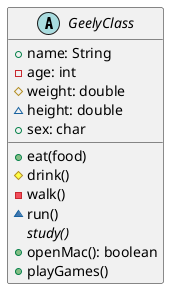 @startuml

abstract class GeelyClass {
  + name: String
  - age: int
  # weight: double
  ~ height: double
  + sex: char

  + eat(food)
  # drink()
  - walk()
  ~ run()
  {abstract} study()
  + openMac(): boolean
  + playGames()
}

@enduml

@startuml 大话设计模式

class 氧气 {}

class 水 {}

class 动物 {
  + 生命
  + 新陈代谢(氧气, 水)
  + 繁殖()
}

动物 -[dashed]-> 氧气
动物 -[dashed]-> 水

class 鸟 extends 动物 {
  + 羽毛
  + 下单()
}

class 翅膀 {}

鸟 "1" *-- "2" 翅膀

class 大雁 extends 鸟 implements 飞翔 {
  + 下蛋()
  + 飞行()
}

class 鸭 extends 鸟 {
  + 下蛋()
}

class 企鹅 extends 鸟 {
  + 下蛋()
}

企鹅 --> 气候

class 大雁群 {
  + V形飞行()
  + 一形飞行()
}

大雁群 o-- 大雁

interface 飞翔 {
 {abstract} 飞()
}

class 唐老鸭 extends 鸭 {
  + 讲话()
}
@enduml